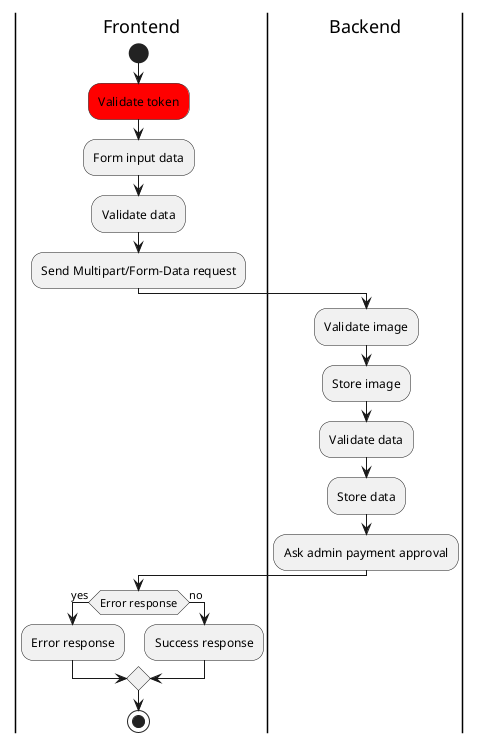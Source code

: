 @startuml
|Frontend|
start
#Red:Validate token;
:Form input data;
:Validate data;
:Send Multipart/Form-Data request;
|Backend|
:Validate image;
:Store image;
:Validate data;
:Store data;
:Ask admin payment approval;
|Frontend|
if (Error response) then (yes)
   :Error response;
else (no)
  :Success response;
endif
stop
@enduml
